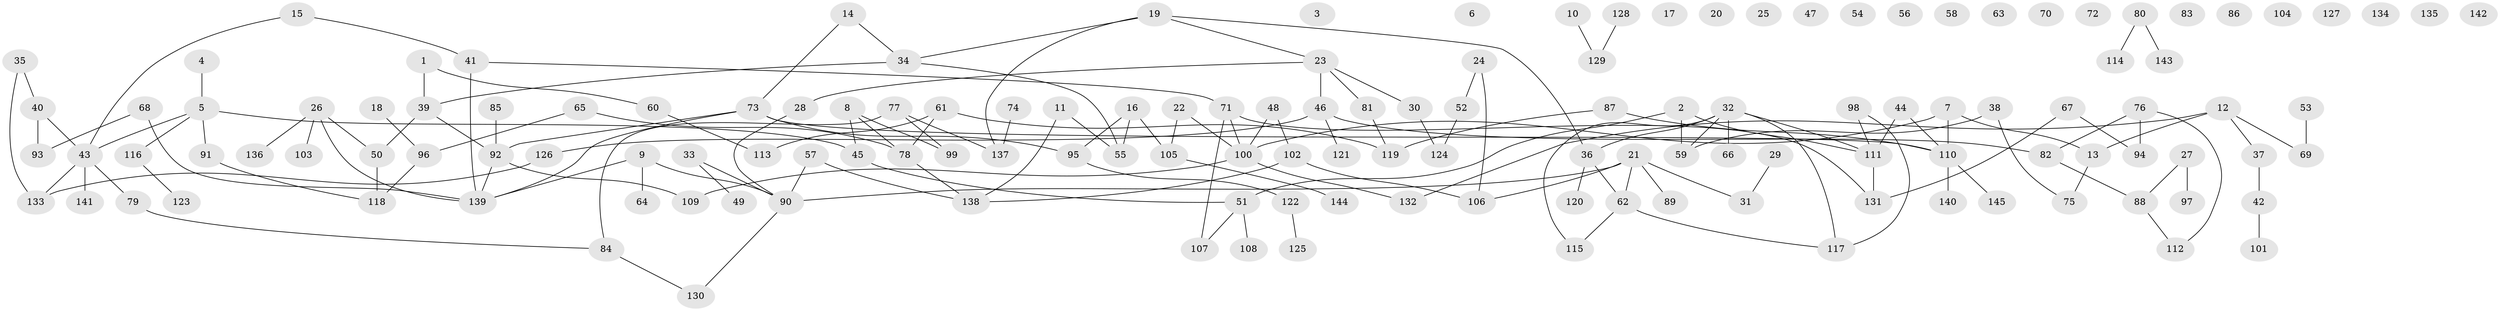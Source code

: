 // Generated by graph-tools (version 1.1) at 2025/33/03/09/25 02:33:58]
// undirected, 145 vertices, 160 edges
graph export_dot {
graph [start="1"]
  node [color=gray90,style=filled];
  1;
  2;
  3;
  4;
  5;
  6;
  7;
  8;
  9;
  10;
  11;
  12;
  13;
  14;
  15;
  16;
  17;
  18;
  19;
  20;
  21;
  22;
  23;
  24;
  25;
  26;
  27;
  28;
  29;
  30;
  31;
  32;
  33;
  34;
  35;
  36;
  37;
  38;
  39;
  40;
  41;
  42;
  43;
  44;
  45;
  46;
  47;
  48;
  49;
  50;
  51;
  52;
  53;
  54;
  55;
  56;
  57;
  58;
  59;
  60;
  61;
  62;
  63;
  64;
  65;
  66;
  67;
  68;
  69;
  70;
  71;
  72;
  73;
  74;
  75;
  76;
  77;
  78;
  79;
  80;
  81;
  82;
  83;
  84;
  85;
  86;
  87;
  88;
  89;
  90;
  91;
  92;
  93;
  94;
  95;
  96;
  97;
  98;
  99;
  100;
  101;
  102;
  103;
  104;
  105;
  106;
  107;
  108;
  109;
  110;
  111;
  112;
  113;
  114;
  115;
  116;
  117;
  118;
  119;
  120;
  121;
  122;
  123;
  124;
  125;
  126;
  127;
  128;
  129;
  130;
  131;
  132;
  133;
  134;
  135;
  136;
  137;
  138;
  139;
  140;
  141;
  142;
  143;
  144;
  145;
  1 -- 39;
  1 -- 60;
  2 -- 51;
  2 -- 59;
  2 -- 111;
  4 -- 5;
  5 -- 43;
  5 -- 45;
  5 -- 91;
  5 -- 116;
  7 -- 13;
  7 -- 100;
  7 -- 110;
  8 -- 45;
  8 -- 78;
  8 -- 99;
  9 -- 64;
  9 -- 90;
  9 -- 139;
  10 -- 129;
  11 -- 55;
  11 -- 138;
  12 -- 13;
  12 -- 37;
  12 -- 69;
  12 -- 132;
  13 -- 75;
  14 -- 34;
  14 -- 73;
  15 -- 41;
  15 -- 43;
  16 -- 55;
  16 -- 95;
  16 -- 105;
  18 -- 96;
  19 -- 23;
  19 -- 34;
  19 -- 36;
  19 -- 137;
  21 -- 31;
  21 -- 62;
  21 -- 89;
  21 -- 90;
  21 -- 106;
  22 -- 100;
  22 -- 105;
  23 -- 28;
  23 -- 30;
  23 -- 46;
  23 -- 81;
  24 -- 52;
  24 -- 106;
  26 -- 50;
  26 -- 103;
  26 -- 136;
  26 -- 139;
  27 -- 88;
  27 -- 97;
  28 -- 90;
  29 -- 31;
  30 -- 124;
  32 -- 36;
  32 -- 59;
  32 -- 66;
  32 -- 111;
  32 -- 115;
  32 -- 117;
  33 -- 49;
  33 -- 90;
  34 -- 39;
  34 -- 55;
  35 -- 40;
  35 -- 133;
  36 -- 62;
  36 -- 120;
  37 -- 42;
  38 -- 59;
  38 -- 75;
  39 -- 50;
  39 -- 92;
  40 -- 43;
  40 -- 93;
  41 -- 71;
  41 -- 139;
  42 -- 101;
  43 -- 79;
  43 -- 133;
  43 -- 141;
  44 -- 110;
  44 -- 111;
  45 -- 51;
  46 -- 82;
  46 -- 121;
  46 -- 126;
  48 -- 100;
  48 -- 102;
  50 -- 118;
  51 -- 107;
  51 -- 108;
  52 -- 124;
  53 -- 69;
  57 -- 90;
  57 -- 138;
  60 -- 113;
  61 -- 78;
  61 -- 113;
  61 -- 119;
  62 -- 115;
  62 -- 117;
  65 -- 78;
  65 -- 96;
  67 -- 94;
  67 -- 131;
  68 -- 93;
  68 -- 139;
  71 -- 100;
  71 -- 107;
  71 -- 131;
  73 -- 92;
  73 -- 95;
  73 -- 110;
  73 -- 139;
  74 -- 137;
  76 -- 82;
  76 -- 94;
  76 -- 112;
  77 -- 84;
  77 -- 99;
  77 -- 137;
  78 -- 138;
  79 -- 84;
  80 -- 114;
  80 -- 143;
  81 -- 119;
  82 -- 88;
  84 -- 130;
  85 -- 92;
  87 -- 110;
  87 -- 119;
  88 -- 112;
  90 -- 130;
  91 -- 118;
  92 -- 109;
  92 -- 139;
  95 -- 122;
  96 -- 118;
  98 -- 111;
  98 -- 117;
  100 -- 109;
  100 -- 132;
  102 -- 106;
  102 -- 138;
  105 -- 144;
  110 -- 140;
  110 -- 145;
  111 -- 131;
  116 -- 123;
  122 -- 125;
  126 -- 133;
  128 -- 129;
}

